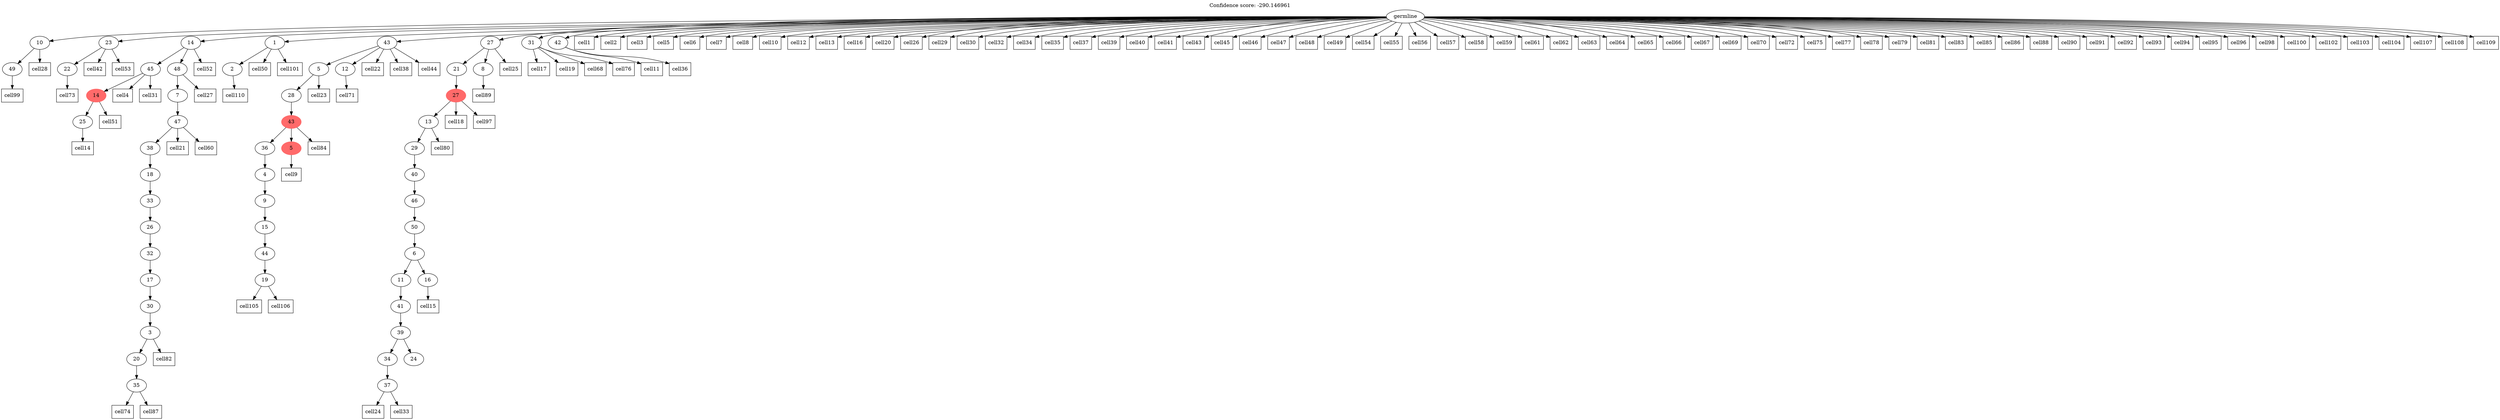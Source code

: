 digraph g {
	"52" -> "53";
	"53" [label="49"];
	"50" -> "51";
	"51" [label="22"];
	"48" -> "49";
	"49" [label="25"];
	"47" -> "48";
	"48" [color=indianred1, style=filled, label="14"];
	"45" -> "46";
	"46" [label="35"];
	"44" -> "45";
	"45" [label="20"];
	"43" -> "44";
	"44" [label="3"];
	"42" -> "43";
	"43" [label="30"];
	"41" -> "42";
	"42" [label="17"];
	"40" -> "41";
	"41" [label="32"];
	"39" -> "40";
	"40" [label="26"];
	"38" -> "39";
	"39" [label="33"];
	"37" -> "38";
	"38" [label="18"];
	"36" -> "37";
	"37" [label="38"];
	"35" -> "36";
	"36" [label="47"];
	"34" -> "35";
	"35" [label="7"];
	"33" -> "34";
	"34" [label="48"];
	"33" -> "47";
	"47" [label="45"];
	"31" -> "32";
	"32" [label="2"];
	"26" -> "27";
	"27" [label="19"];
	"25" -> "26";
	"26" [label="44"];
	"24" -> "25";
	"25" [label="15"];
	"23" -> "24";
	"24" [label="9"];
	"22" -> "23";
	"23" [label="4"];
	"21" -> "22";
	"22" [label="36"];
	"21" -> "28";
	"28" [color=indianred1, style=filled, label="5"];
	"20" -> "21";
	"21" [color=indianred1, style=filled, label="43"];
	"19" -> "20";
	"20" [label="28"];
	"18" -> "19";
	"19" [label="5"];
	"18" -> "29";
	"29" [label="12"];
	"13" -> "14";
	"14" [label="37"];
	"12" -> "13";
	"13" [label="34"];
	"12" -> "15";
	"15" [label="24"];
	"11" -> "12";
	"12" [label="39"];
	"10" -> "11";
	"11" [label="41"];
	"9" -> "10";
	"10" [label="11"];
	"9" -> "16";
	"16" [label="16"];
	"8" -> "9";
	"9" [label="6"];
	"7" -> "8";
	"8" [label="50"];
	"6" -> "7";
	"7" [label="46"];
	"5" -> "6";
	"6" [label="40"];
	"4" -> "5";
	"5" [label="29"];
	"3" -> "4";
	"4" [label="13"];
	"2" -> "3";
	"3" [color=indianred1, style=filled, label="27"];
	"1" -> "2";
	"2" [label="21"];
	"1" -> "17";
	"17" [label="8"];
	"0" -> "1";
	"1" [label="27"];
	"0" -> "18";
	"18" [label="43"];
	"0" -> "30";
	"30" [label="31"];
	"0" -> "31";
	"31" [label="1"];
	"0" -> "33";
	"33" [label="14"];
	"0" -> "50";
	"50" [label="23"];
	"0" -> "52";
	"52" [label="10"];
	"0" -> "54";
	"54" [label="42"];
	"0" [label="germline"];
	"0" -> "cell1";
	"cell1" [shape=box];
	"0" -> "cell2";
	"cell2" [shape=box];
	"0" -> "cell3";
	"cell3" [shape=box];
	"47" -> "cell4";
	"cell4" [shape=box];
	"0" -> "cell5";
	"cell5" [shape=box];
	"0" -> "cell6";
	"cell6" [shape=box];
	"0" -> "cell7";
	"cell7" [shape=box];
	"0" -> "cell8";
	"cell8" [shape=box];
	"28" -> "cell9";
	"cell9" [shape=box];
	"0" -> "cell10";
	"cell10" [shape=box];
	"54" -> "cell11";
	"cell11" [shape=box];
	"0" -> "cell12";
	"cell12" [shape=box];
	"0" -> "cell13";
	"cell13" [shape=box];
	"49" -> "cell14";
	"cell14" [shape=box];
	"16" -> "cell15";
	"cell15" [shape=box];
	"0" -> "cell16";
	"cell16" [shape=box];
	"30" -> "cell17";
	"cell17" [shape=box];
	"3" -> "cell18";
	"cell18" [shape=box];
	"30" -> "cell19";
	"cell19" [shape=box];
	"0" -> "cell20";
	"cell20" [shape=box];
	"36" -> "cell21";
	"cell21" [shape=box];
	"18" -> "cell22";
	"cell22" [shape=box];
	"19" -> "cell23";
	"cell23" [shape=box];
	"14" -> "cell24";
	"cell24" [shape=box];
	"1" -> "cell25";
	"cell25" [shape=box];
	"0" -> "cell26";
	"cell26" [shape=box];
	"34" -> "cell27";
	"cell27" [shape=box];
	"52" -> "cell28";
	"cell28" [shape=box];
	"0" -> "cell29";
	"cell29" [shape=box];
	"0" -> "cell30";
	"cell30" [shape=box];
	"47" -> "cell31";
	"cell31" [shape=box];
	"0" -> "cell32";
	"cell32" [shape=box];
	"14" -> "cell33";
	"cell33" [shape=box];
	"0" -> "cell34";
	"cell34" [shape=box];
	"0" -> "cell35";
	"cell35" [shape=box];
	"54" -> "cell36";
	"cell36" [shape=box];
	"0" -> "cell37";
	"cell37" [shape=box];
	"18" -> "cell38";
	"cell38" [shape=box];
	"0" -> "cell39";
	"cell39" [shape=box];
	"0" -> "cell40";
	"cell40" [shape=box];
	"0" -> "cell41";
	"cell41" [shape=box];
	"50" -> "cell42";
	"cell42" [shape=box];
	"0" -> "cell43";
	"cell43" [shape=box];
	"18" -> "cell44";
	"cell44" [shape=box];
	"0" -> "cell45";
	"cell45" [shape=box];
	"0" -> "cell46";
	"cell46" [shape=box];
	"0" -> "cell47";
	"cell47" [shape=box];
	"0" -> "cell48";
	"cell48" [shape=box];
	"0" -> "cell49";
	"cell49" [shape=box];
	"31" -> "cell50";
	"cell50" [shape=box];
	"48" -> "cell51";
	"cell51" [shape=box];
	"33" -> "cell52";
	"cell52" [shape=box];
	"50" -> "cell53";
	"cell53" [shape=box];
	"0" -> "cell54";
	"cell54" [shape=box];
	"0" -> "cell55";
	"cell55" [shape=box];
	"0" -> "cell56";
	"cell56" [shape=box];
	"0" -> "cell57";
	"cell57" [shape=box];
	"0" -> "cell58";
	"cell58" [shape=box];
	"0" -> "cell59";
	"cell59" [shape=box];
	"36" -> "cell60";
	"cell60" [shape=box];
	"0" -> "cell61";
	"cell61" [shape=box];
	"0" -> "cell62";
	"cell62" [shape=box];
	"0" -> "cell63";
	"cell63" [shape=box];
	"0" -> "cell64";
	"cell64" [shape=box];
	"0" -> "cell65";
	"cell65" [shape=box];
	"0" -> "cell66";
	"cell66" [shape=box];
	"0" -> "cell67";
	"cell67" [shape=box];
	"30" -> "cell68";
	"cell68" [shape=box];
	"0" -> "cell69";
	"cell69" [shape=box];
	"0" -> "cell70";
	"cell70" [shape=box];
	"29" -> "cell71";
	"cell71" [shape=box];
	"0" -> "cell72";
	"cell72" [shape=box];
	"51" -> "cell73";
	"cell73" [shape=box];
	"46" -> "cell74";
	"cell74" [shape=box];
	"0" -> "cell75";
	"cell75" [shape=box];
	"30" -> "cell76";
	"cell76" [shape=box];
	"0" -> "cell77";
	"cell77" [shape=box];
	"0" -> "cell78";
	"cell78" [shape=box];
	"0" -> "cell79";
	"cell79" [shape=box];
	"4" -> "cell80";
	"cell80" [shape=box];
	"0" -> "cell81";
	"cell81" [shape=box];
	"44" -> "cell82";
	"cell82" [shape=box];
	"0" -> "cell83";
	"cell83" [shape=box];
	"21" -> "cell84";
	"cell84" [shape=box];
	"0" -> "cell85";
	"cell85" [shape=box];
	"0" -> "cell86";
	"cell86" [shape=box];
	"46" -> "cell87";
	"cell87" [shape=box];
	"0" -> "cell88";
	"cell88" [shape=box];
	"17" -> "cell89";
	"cell89" [shape=box];
	"0" -> "cell90";
	"cell90" [shape=box];
	"0" -> "cell91";
	"cell91" [shape=box];
	"0" -> "cell92";
	"cell92" [shape=box];
	"0" -> "cell93";
	"cell93" [shape=box];
	"0" -> "cell94";
	"cell94" [shape=box];
	"0" -> "cell95";
	"cell95" [shape=box];
	"0" -> "cell96";
	"cell96" [shape=box];
	"3" -> "cell97";
	"cell97" [shape=box];
	"0" -> "cell98";
	"cell98" [shape=box];
	"53" -> "cell99";
	"cell99" [shape=box];
	"0" -> "cell100";
	"cell100" [shape=box];
	"31" -> "cell101";
	"cell101" [shape=box];
	"0" -> "cell102";
	"cell102" [shape=box];
	"0" -> "cell103";
	"cell103" [shape=box];
	"0" -> "cell104";
	"cell104" [shape=box];
	"27" -> "cell105";
	"cell105" [shape=box];
	"27" -> "cell106";
	"cell106" [shape=box];
	"0" -> "cell107";
	"cell107" [shape=box];
	"0" -> "cell108";
	"cell108" [shape=box];
	"0" -> "cell109";
	"cell109" [shape=box];
	"32" -> "cell110";
	"cell110" [shape=box];
	labelloc="t";
	label="Confidence score: -290.146961";
}
